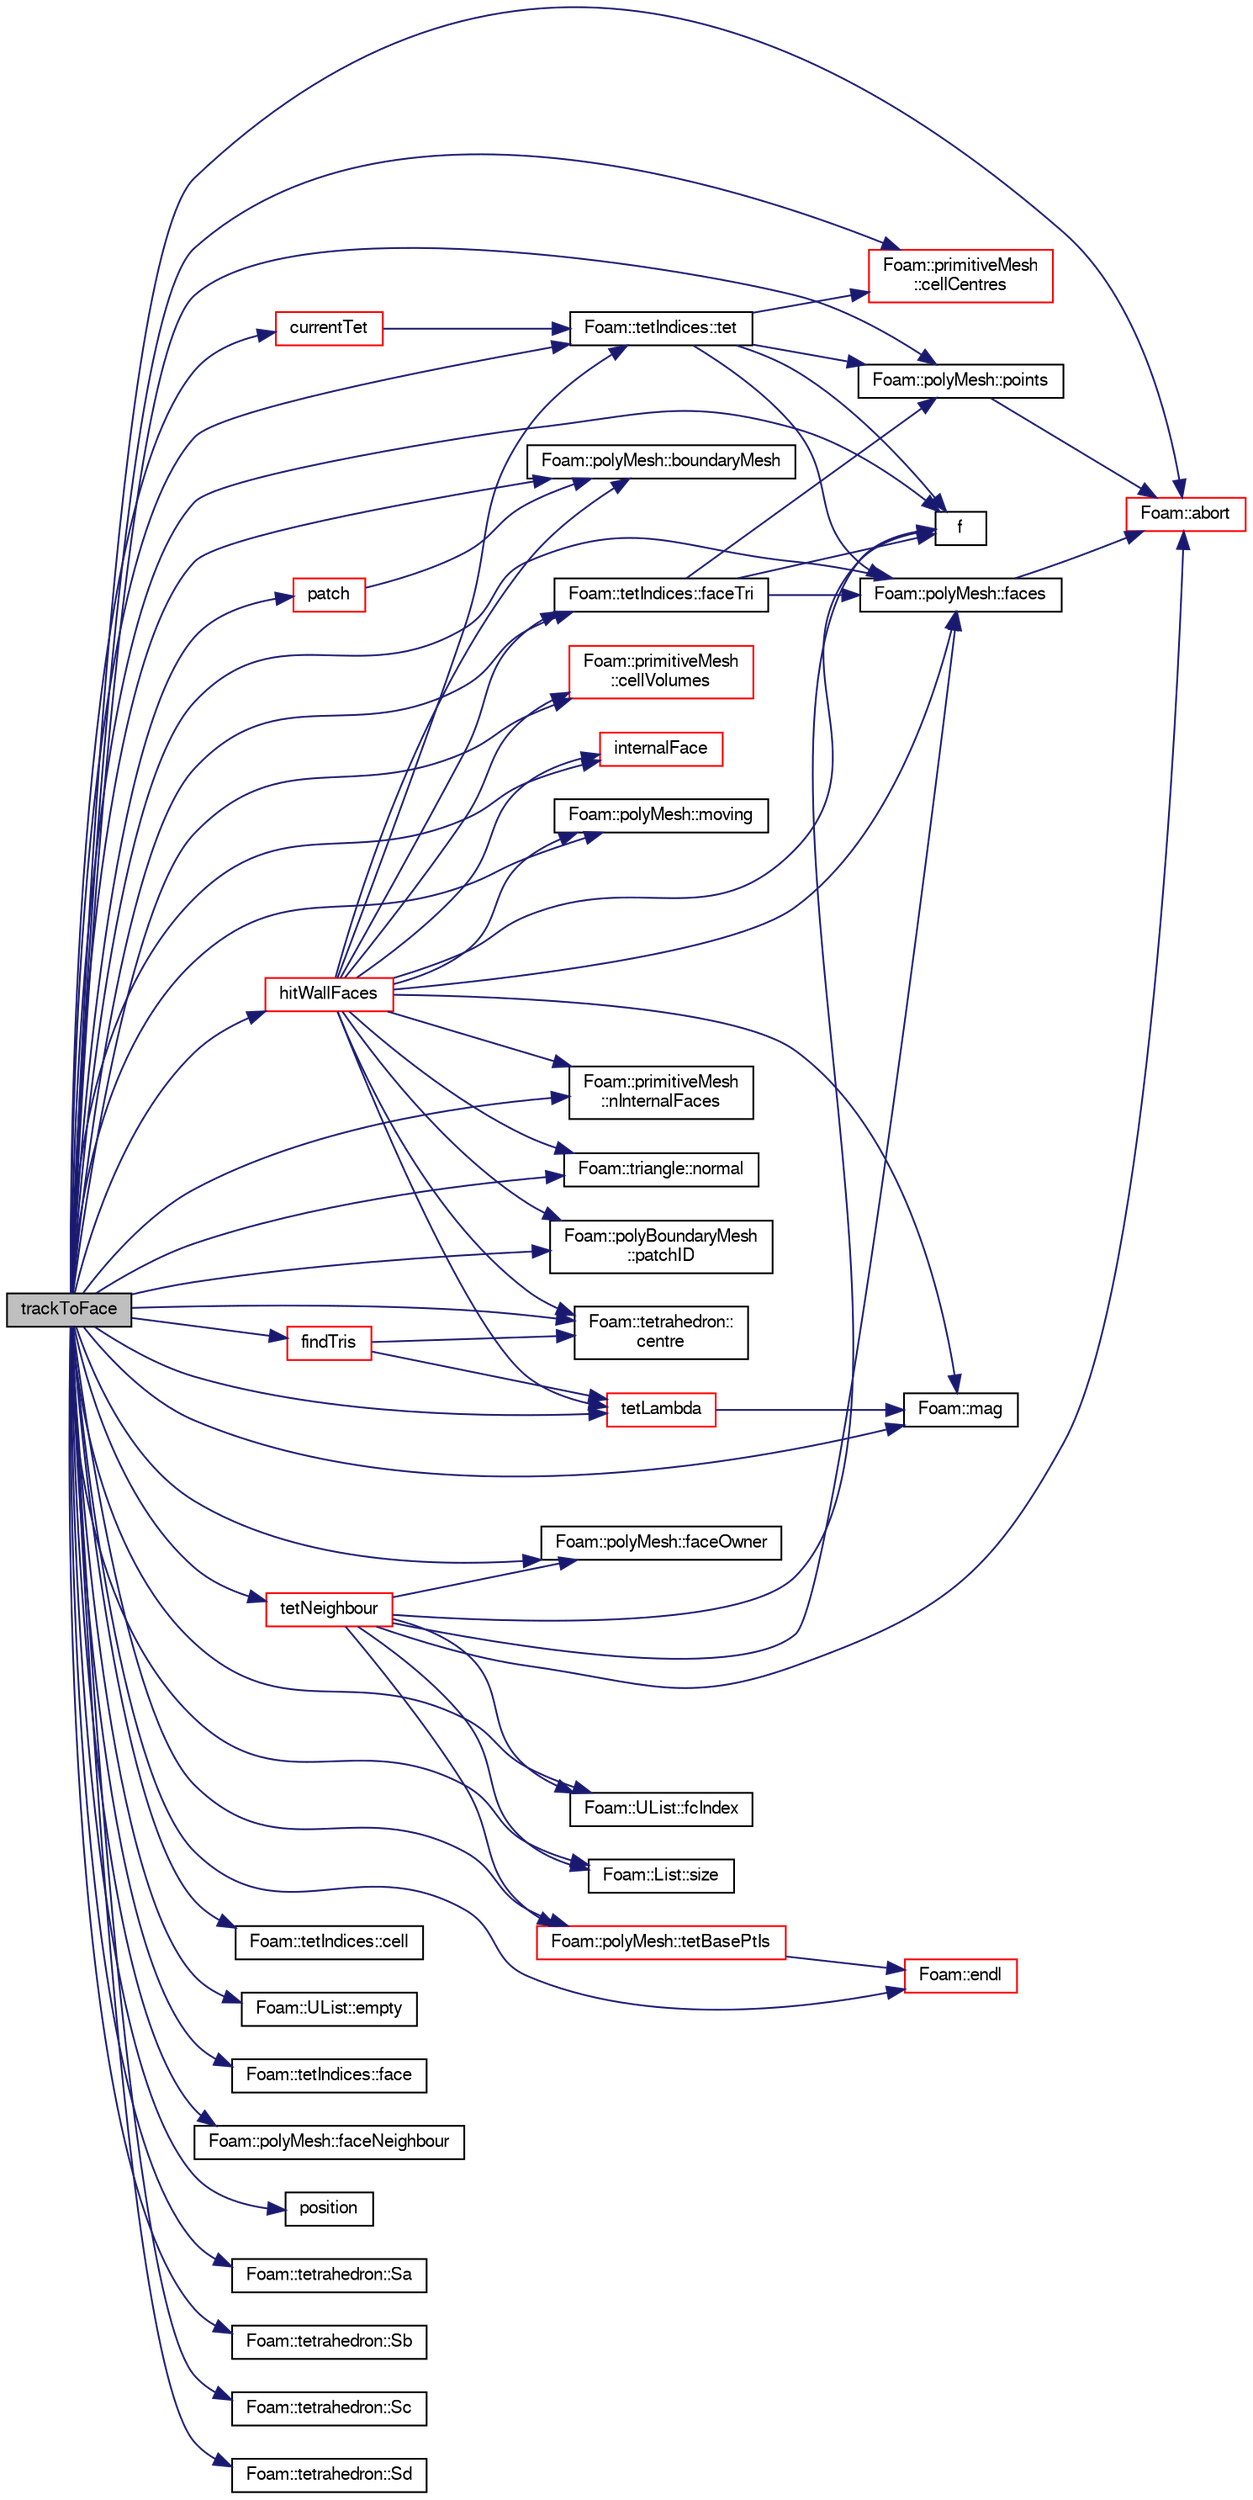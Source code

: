 digraph "trackToFace"
{
  bgcolor="transparent";
  edge [fontname="FreeSans",fontsize="10",labelfontname="FreeSans",labelfontsize="10"];
  node [fontname="FreeSans",fontsize="10",shape=record];
  rankdir="LR";
  Node4859 [label="trackToFace",height=0.2,width=0.4,color="black", fillcolor="grey75", style="filled", fontcolor="black"];
  Node4859 -> Node4860 [color="midnightblue",fontsize="10",style="solid",fontname="FreeSans"];
  Node4860 [label="Foam::abort",height=0.2,width=0.4,color="red",URL="$a21124.html#a447107a607d03e417307c203fa5fb44b"];
  Node4859 -> Node4903 [color="midnightblue",fontsize="10",style="solid",fontname="FreeSans"];
  Node4903 [label="Foam::polyMesh::boundaryMesh",height=0.2,width=0.4,color="black",URL="$a27410.html#a9f2b68c134340291eda6197f47f25484",tooltip="Return boundary mesh. "];
  Node4859 -> Node4904 [color="midnightblue",fontsize="10",style="solid",fontname="FreeSans"];
  Node4904 [label="Foam::tetIndices::cell",height=0.2,width=0.4,color="black",URL="$a27422.html#a2bcfc9f4466dc3989a8c485f61a64c8f",tooltip="Return the cell. "];
  Node4859 -> Node4905 [color="midnightblue",fontsize="10",style="solid",fontname="FreeSans"];
  Node4905 [label="Foam::primitiveMesh\l::cellCentres",height=0.2,width=0.4,color="red",URL="$a27530.html#a7300aee2989c6ec70e39436816461902"];
  Node4859 -> Node4923 [color="midnightblue",fontsize="10",style="solid",fontname="FreeSans"];
  Node4923 [label="Foam::primitiveMesh\l::cellVolumes",height=0.2,width=0.4,color="red",URL="$a27530.html#a443abc3c18bf138e5d927912791cecf7"];
  Node4859 -> Node4924 [color="midnightblue",fontsize="10",style="solid",fontname="FreeSans"];
  Node4924 [label="Foam::tetrahedron::\lcentre",height=0.2,width=0.4,color="black",URL="$a27586.html#a4aab7fc8cd06f933c6912a79d77de59e",tooltip="Return centre (centroid) "];
  Node4859 -> Node4925 [color="midnightblue",fontsize="10",style="solid",fontname="FreeSans"];
  Node4925 [label="currentTet",height=0.2,width=0.4,color="red",URL="$a23586.html#a92dfe2573db5f1757b382eb60ee35c4e",tooltip="Return the geometry of the current tet that the. "];
  Node4925 -> Node4927 [color="midnightblue",fontsize="10",style="solid",fontname="FreeSans"];
  Node4927 [label="Foam::tetIndices::tet",height=0.2,width=0.4,color="black",URL="$a27422.html#a834ba7c934272c8f36c9849a7e2b5315",tooltip="Return the geometry corresponding to this tet from the. "];
  Node4927 -> Node4928 [color="midnightblue",fontsize="10",style="solid",fontname="FreeSans"];
  Node4928 [label="Foam::polyMesh::points",height=0.2,width=0.4,color="black",URL="$a27410.html#ac44123fc1265297c41a43c3b62fdb4c2",tooltip="Return raw points. "];
  Node4928 -> Node4860 [color="midnightblue",fontsize="10",style="solid",fontname="FreeSans"];
  Node4927 -> Node4929 [color="midnightblue",fontsize="10",style="solid",fontname="FreeSans"];
  Node4929 [label="Foam::polyMesh::faces",height=0.2,width=0.4,color="black",URL="$a27410.html#a431c0a24765f0bb6d32f6a03ce0e9b57",tooltip="Return raw faces. "];
  Node4929 -> Node4860 [color="midnightblue",fontsize="10",style="solid",fontname="FreeSans"];
  Node4927 -> Node4905 [color="midnightblue",fontsize="10",style="solid",fontname="FreeSans"];
  Node4927 -> Node4917 [color="midnightblue",fontsize="10",style="solid",fontname="FreeSans"];
  Node4917 [label="f",height=0.2,width=0.4,color="black",URL="$a17900.html#a888be93833ac7a23170555c69c690288"];
  Node4859 -> Node4930 [color="midnightblue",fontsize="10",style="solid",fontname="FreeSans"];
  Node4930 [label="Foam::UList::empty",height=0.2,width=0.4,color="black",URL="$a25698.html#a644718bb2fb240de962dc3c9a1fdf0dc",tooltip="Return true if the UList is empty (ie, size() is zero). "];
  Node4859 -> Node4868 [color="midnightblue",fontsize="10",style="solid",fontname="FreeSans"];
  Node4868 [label="Foam::endl",height=0.2,width=0.4,color="red",URL="$a21124.html#a2db8fe02a0d3909e9351bb4275b23ce4",tooltip="Add newline and flush stream. "];
  Node4859 -> Node4917 [color="midnightblue",fontsize="10",style="solid",fontname="FreeSans"];
  Node4859 -> Node4931 [color="midnightblue",fontsize="10",style="solid",fontname="FreeSans"];
  Node4931 [label="Foam::tetIndices::face",height=0.2,width=0.4,color="black",URL="$a27422.html#a0149bc042585186b7adbd4274389c27d",tooltip="Return the face. "];
  Node4859 -> Node4932 [color="midnightblue",fontsize="10",style="solid",fontname="FreeSans"];
  Node4932 [label="Foam::polyMesh::faceNeighbour",height=0.2,width=0.4,color="black",URL="$a27410.html#a9fb57b52c700ed61f09ada65412d13e3",tooltip="Return face neighbour. "];
  Node4859 -> Node4933 [color="midnightblue",fontsize="10",style="solid",fontname="FreeSans"];
  Node4933 [label="Foam::polyMesh::faceOwner",height=0.2,width=0.4,color="black",URL="$a27410.html#a57752b49bfee23ca1944c3fb0493974f",tooltip="Return face owner. "];
  Node4859 -> Node4929 [color="midnightblue",fontsize="10",style="solid",fontname="FreeSans"];
  Node4859 -> Node4934 [color="midnightblue",fontsize="10",style="solid",fontname="FreeSans"];
  Node4934 [label="Foam::tetIndices::faceTri",height=0.2,width=0.4,color="black",URL="$a27422.html#a99a5264a0e991a77afe619a74f9ae2f1",tooltip="Return the geometry corresponding to the tri on the. "];
  Node4934 -> Node4928 [color="midnightblue",fontsize="10",style="solid",fontname="FreeSans"];
  Node4934 -> Node4929 [color="midnightblue",fontsize="10",style="solid",fontname="FreeSans"];
  Node4934 -> Node4917 [color="midnightblue",fontsize="10",style="solid",fontname="FreeSans"];
  Node4859 -> Node4935 [color="midnightblue",fontsize="10",style="solid",fontname="FreeSans"];
  Node4935 [label="Foam::UList::fcIndex",height=0.2,width=0.4,color="black",URL="$a25698.html#a512534dbc231b74b95ff84902c1b2087",tooltip="Return the forward circular index, i.e. the next index. "];
  Node4859 -> Node4936 [color="midnightblue",fontsize="10",style="solid",fontname="FreeSans"];
  Node4936 [label="findTris",height=0.2,width=0.4,color="red",URL="$a23586.html#adbfa775c92a044180e396dbe137da73b",tooltip="Find the tet tri faces between position and tet centre. "];
  Node4936 -> Node4924 [color="midnightblue",fontsize="10",style="solid",fontname="FreeSans"];
  Node4936 -> Node4940 [color="midnightblue",fontsize="10",style="solid",fontname="FreeSans"];
  Node4940 [label="tetLambda",height=0.2,width=0.4,color="red",URL="$a23586.html#af660750ded84296800350e61f27a5d14",tooltip="Find the lambda value for the line to-from across the. "];
  Node4940 -> Node4911 [color="midnightblue",fontsize="10",style="solid",fontname="FreeSans"];
  Node4911 [label="Foam::mag",height=0.2,width=0.4,color="black",URL="$a21124.html#a929da2a3fdcf3dacbbe0487d3a330dae"];
  Node4859 -> Node5233 [color="midnightblue",fontsize="10",style="solid",fontname="FreeSans"];
  Node5233 [label="hitWallFaces",height=0.2,width=0.4,color="red",URL="$a23586.html#abf78981c0a99e9f135ebc37efcfd1544"];
  Node5233 -> Node4903 [color="midnightblue",fontsize="10",style="solid",fontname="FreeSans"];
  Node5233 -> Node4923 [color="midnightblue",fontsize="10",style="solid",fontname="FreeSans"];
  Node5233 -> Node4924 [color="midnightblue",fontsize="10",style="solid",fontname="FreeSans"];
  Node5233 -> Node4917 [color="midnightblue",fontsize="10",style="solid",fontname="FreeSans"];
  Node5233 -> Node4929 [color="midnightblue",fontsize="10",style="solid",fontname="FreeSans"];
  Node5233 -> Node4934 [color="midnightblue",fontsize="10",style="solid",fontname="FreeSans"];
  Node5233 -> Node5257 [color="midnightblue",fontsize="10",style="solid",fontname="FreeSans"];
  Node5257 [label="internalFace",height=0.2,width=0.4,color="red",URL="$a23586.html#ad32725f4edda12a11549ed7f6581bbab",tooltip="Is this global face an internal face? "];
  Node5233 -> Node4911 [color="midnightblue",fontsize="10",style="solid",fontname="FreeSans"];
  Node5233 -> Node4953 [color="midnightblue",fontsize="10",style="solid",fontname="FreeSans"];
  Node4953 [label="Foam::polyMesh::moving",height=0.2,width=0.4,color="black",URL="$a27410.html#afa64275c1aa240283901d7afcb2f153d",tooltip="Is mesh moving. "];
  Node5233 -> Node5242 [color="midnightblue",fontsize="10",style="solid",fontname="FreeSans"];
  Node5242 [label="Foam::primitiveMesh\l::nInternalFaces",height=0.2,width=0.4,color="black",URL="$a27530.html#aa6c7965af1f30d16d9125deb981cbdb0"];
  Node5233 -> Node5266 [color="midnightblue",fontsize="10",style="solid",fontname="FreeSans"];
  Node5266 [label="Foam::triangle::normal",height=0.2,width=0.4,color="black",URL="$a27606.html#ad626ef30cf97c5bcf2b81d102ad70096",tooltip="Return vector normal. "];
  Node5233 -> Node5243 [color="midnightblue",fontsize="10",style="solid",fontname="FreeSans"];
  Node5243 [label="Foam::polyBoundaryMesh\l::patchID",height=0.2,width=0.4,color="black",URL="$a27402.html#abd25b8071ecc034dbbf6772347ed9ce1",tooltip="Per boundary face label the patch index. "];
  Node5233 -> Node4927 [color="midnightblue",fontsize="10",style="solid",fontname="FreeSans"];
  Node5233 -> Node4940 [color="midnightblue",fontsize="10",style="solid",fontname="FreeSans"];
  Node4859 -> Node5257 [color="midnightblue",fontsize="10",style="solid",fontname="FreeSans"];
  Node4859 -> Node4911 [color="midnightblue",fontsize="10",style="solid",fontname="FreeSans"];
  Node4859 -> Node4953 [color="midnightblue",fontsize="10",style="solid",fontname="FreeSans"];
  Node4859 -> Node5242 [color="midnightblue",fontsize="10",style="solid",fontname="FreeSans"];
  Node4859 -> Node5266 [color="midnightblue",fontsize="10",style="solid",fontname="FreeSans"];
  Node4859 -> Node5268 [color="midnightblue",fontsize="10",style="solid",fontname="FreeSans"];
  Node5268 [label="patch",height=0.2,width=0.4,color="red",URL="$a23586.html#a07c152eaf9d123378fbddbd97dd7d2e0",tooltip="Which patch is particle on. "];
  Node5268 -> Node4903 [color="midnightblue",fontsize="10",style="solid",fontname="FreeSans"];
  Node4859 -> Node5243 [color="midnightblue",fontsize="10",style="solid",fontname="FreeSans"];
  Node4859 -> Node4928 [color="midnightblue",fontsize="10",style="solid",fontname="FreeSans"];
  Node4859 -> Node5289 [color="midnightblue",fontsize="10",style="solid",fontname="FreeSans"];
  Node5289 [label="position",height=0.2,width=0.4,color="black",URL="$a23586.html#aec20ad6ba1a80369ac11240fe4b9360e",tooltip="Return current particle position. "];
  Node4859 -> Node5290 [color="midnightblue",fontsize="10",style="solid",fontname="FreeSans"];
  Node5290 [label="Foam::tetrahedron::Sa",height=0.2,width=0.4,color="black",URL="$a27586.html#af44626c7daf3c770ee97dcbfa4c7cb14",tooltip="Return face normal. "];
  Node4859 -> Node5291 [color="midnightblue",fontsize="10",style="solid",fontname="FreeSans"];
  Node5291 [label="Foam::tetrahedron::Sb",height=0.2,width=0.4,color="black",URL="$a27586.html#a61010096a5fe4805026349eab1ba25c4"];
  Node4859 -> Node5292 [color="midnightblue",fontsize="10",style="solid",fontname="FreeSans"];
  Node5292 [label="Foam::tetrahedron::Sc",height=0.2,width=0.4,color="black",URL="$a27586.html#a55d706c2ee3f9c9f566c81b536e2a750"];
  Node4859 -> Node5293 [color="midnightblue",fontsize="10",style="solid",fontname="FreeSans"];
  Node5293 [label="Foam::tetrahedron::Sd",height=0.2,width=0.4,color="black",URL="$a27586.html#a281393914ef7e2602808473e5cd4b2c9"];
  Node4859 -> Node4919 [color="midnightblue",fontsize="10",style="solid",fontname="FreeSans"];
  Node4919 [label="Foam::List::size",height=0.2,width=0.4,color="black",URL="$a25694.html#a8a5f6fa29bd4b500caf186f60245b384",tooltip="Override size to be inconsistent with allocated storage. "];
  Node4859 -> Node4927 [color="midnightblue",fontsize="10",style="solid",fontname="FreeSans"];
  Node4859 -> Node5240 [color="midnightblue",fontsize="10",style="solid",fontname="FreeSans"];
  Node5240 [label="Foam::polyMesh::tetBasePtIs",height=0.2,width=0.4,color="red",URL="$a27410.html#a4a7c8f492ae67f94fd90eed12d6fd79a",tooltip="Return the tetBasePtIs. "];
  Node5240 -> Node4868 [color="midnightblue",fontsize="10",style="solid",fontname="FreeSans"];
  Node4859 -> Node4940 [color="midnightblue",fontsize="10",style="solid",fontname="FreeSans"];
  Node4859 -> Node5294 [color="midnightblue",fontsize="10",style="solid",fontname="FreeSans"];
  Node5294 [label="tetNeighbour",height=0.2,width=0.4,color="red",URL="$a23586.html#a346b0d2e5e19c928f696668d3f9d0776",tooltip="Modify the tet owner data by crossing triI. "];
  Node5294 -> Node4860 [color="midnightblue",fontsize="10",style="solid",fontname="FreeSans"];
  Node5294 -> Node4917 [color="midnightblue",fontsize="10",style="solid",fontname="FreeSans"];
  Node5294 -> Node4933 [color="midnightblue",fontsize="10",style="solid",fontname="FreeSans"];
  Node5294 -> Node4929 [color="midnightblue",fontsize="10",style="solid",fontname="FreeSans"];
  Node5294 -> Node4935 [color="midnightblue",fontsize="10",style="solid",fontname="FreeSans"];
  Node5294 -> Node4919 [color="midnightblue",fontsize="10",style="solid",fontname="FreeSans"];
  Node5294 -> Node5240 [color="midnightblue",fontsize="10",style="solid",fontname="FreeSans"];
}
